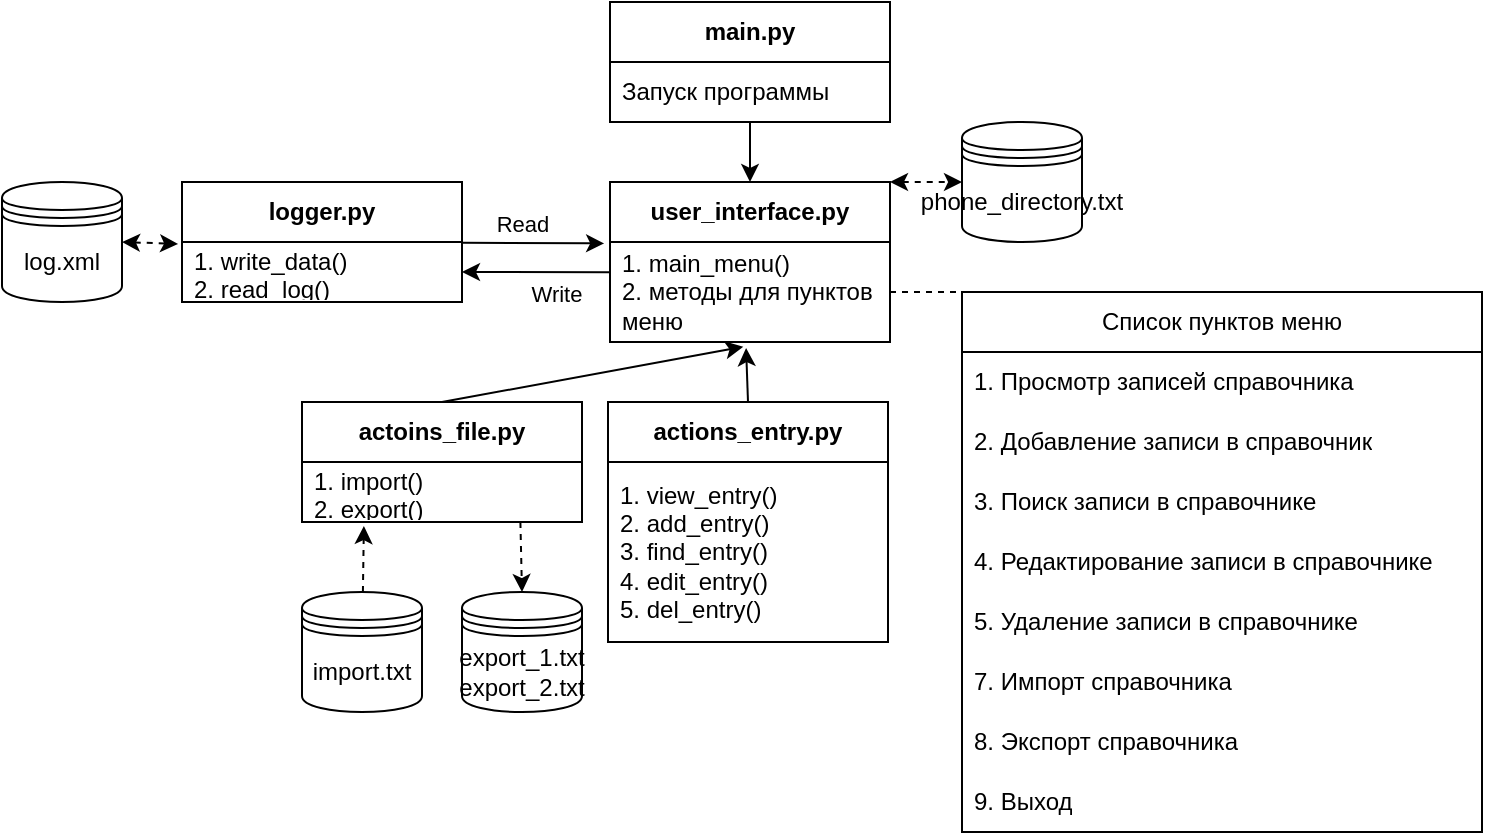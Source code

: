 <mxfile>
    <diagram id="xM1rpePmmJL-ayzc96pX" name="Page-1">
        <mxGraphModel dx="810" dy="535" grid="1" gridSize="10" guides="1" tooltips="1" connect="1" arrows="1" fold="1" page="1" pageScale="1" pageWidth="827" pageHeight="1169" math="0" shadow="0">
            <root>
                <mxCell id="0"/>
                <mxCell id="1" parent="0"/>
                <mxCell id="12" value="" style="edgeStyle=none;html=1;" edge="1" parent="1" source="6" target="10">
                    <mxGeometry relative="1" as="geometry"/>
                </mxCell>
                <mxCell id="6" value="&lt;span style=&quot;font-weight: 700;&quot;&gt;main.py&lt;/span&gt;" style="swimlane;fontStyle=0;childLayout=stackLayout;horizontal=1;startSize=30;horizontalStack=0;resizeParent=1;resizeParentMax=0;resizeLast=0;collapsible=1;marginBottom=0;whiteSpace=wrap;html=1;" vertex="1" parent="1">
                    <mxGeometry x="344" y="20" width="140" height="60" as="geometry"/>
                </mxCell>
                <mxCell id="8" value="Запуск программы" style="text;strokeColor=none;fillColor=none;align=left;verticalAlign=middle;spacingLeft=4;spacingRight=4;overflow=hidden;points=[[0,0.5],[1,0.5]];portConstraint=eastwest;rotatable=0;whiteSpace=wrap;html=1;" vertex="1" parent="6">
                    <mxGeometry y="30" width="140" height="30" as="geometry"/>
                </mxCell>
                <mxCell id="49" style="edgeStyle=none;html=1;exitX=1;exitY=0;exitDx=0;exitDy=0;entryX=0;entryY=0.5;entryDx=0;entryDy=0;dashed=1;startArrow=classic;startFill=1;endArrow=classic;endFill=1;" edge="1" parent="1" source="10" target="45">
                    <mxGeometry relative="1" as="geometry"/>
                </mxCell>
                <mxCell id="10" value="&lt;span style=&quot;font-weight: 700;&quot;&gt;user_interface.py&lt;/span&gt;" style="swimlane;fontStyle=0;childLayout=stackLayout;horizontal=1;startSize=30;horizontalStack=0;resizeParent=1;resizeParentMax=0;resizeLast=0;collapsible=1;marginBottom=0;whiteSpace=wrap;html=1;" vertex="1" parent="1">
                    <mxGeometry x="344" y="110" width="140" height="80" as="geometry"/>
                </mxCell>
                <mxCell id="11" value="1. main_menu()&lt;br&gt;2. методы для пунктов меню" style="text;strokeColor=none;fillColor=none;align=left;verticalAlign=middle;spacingLeft=4;spacingRight=4;overflow=hidden;points=[[0,0.5],[1,0.5]];portConstraint=eastwest;rotatable=0;whiteSpace=wrap;html=1;" vertex="1" parent="10">
                    <mxGeometry y="30" width="140" height="50" as="geometry"/>
                </mxCell>
                <mxCell id="35" style="edgeStyle=none;html=1;entryX=-0.021;entryY=0.014;entryDx=0;entryDy=0;entryPerimeter=0;startArrow=none;startFill=0;" edge="1" parent="1" source="13" target="11">
                    <mxGeometry relative="1" as="geometry"/>
                </mxCell>
                <mxCell id="36" value="Read" style="edgeLabel;html=1;align=center;verticalAlign=middle;resizable=0;points=[];" vertex="1" connectable="0" parent="35">
                    <mxGeometry x="-0.546" y="1" relative="1" as="geometry">
                        <mxPoint x="14" y="-9" as="offset"/>
                    </mxGeometry>
                </mxCell>
                <mxCell id="13" value="&lt;span style=&quot;font-weight: 700;&quot;&gt;logger.py&lt;/span&gt;" style="swimlane;fontStyle=0;childLayout=stackLayout;horizontal=1;startSize=30;horizontalStack=0;resizeParent=1;resizeParentMax=0;resizeLast=0;collapsible=1;marginBottom=0;whiteSpace=wrap;html=1;" vertex="1" parent="1">
                    <mxGeometry x="130" y="110" width="140" height="60" as="geometry"/>
                </mxCell>
                <mxCell id="14" value="1. write_data()&lt;br&gt;2. read_log()" style="text;strokeColor=none;fillColor=none;align=left;verticalAlign=middle;spacingLeft=4;spacingRight=4;overflow=hidden;points=[[0,0.5],[1,0.5]];portConstraint=eastwest;rotatable=0;whiteSpace=wrap;html=1;" vertex="1" parent="13">
                    <mxGeometry y="30" width="140" height="30" as="geometry"/>
                </mxCell>
                <mxCell id="40" style="edgeStyle=none;html=1;exitX=0.5;exitY=0;exitDx=0;exitDy=0;entryX=0.486;entryY=1.061;entryDx=0;entryDy=0;entryPerimeter=0;startArrow=none;startFill=0;" edge="1" parent="1" source="15" target="11">
                    <mxGeometry relative="1" as="geometry"/>
                </mxCell>
                <mxCell id="15" value="&lt;span style=&quot;font-weight: 700;&quot;&gt;actions_entry.py&lt;/span&gt;" style="swimlane;fontStyle=0;childLayout=stackLayout;horizontal=1;startSize=30;horizontalStack=0;resizeParent=1;resizeParentMax=0;resizeLast=0;collapsible=1;marginBottom=0;whiteSpace=wrap;html=1;" vertex="1" parent="1">
                    <mxGeometry x="343" y="220" width="140" height="120" as="geometry"/>
                </mxCell>
                <mxCell id="16" value="1. view_entry()&lt;br&gt;2. add_entry()&lt;br&gt;3. find_entry()&lt;br&gt;4. edit_entry()&lt;br&gt;5. del_entry()&lt;br&gt;" style="text;strokeColor=none;fillColor=none;align=left;verticalAlign=middle;spacingLeft=4;spacingRight=4;overflow=hidden;points=[[0,0.5],[1,0.5]];portConstraint=eastwest;rotatable=0;whiteSpace=wrap;html=1;" vertex="1" parent="15">
                    <mxGeometry y="30" width="140" height="90" as="geometry"/>
                </mxCell>
                <mxCell id="41" style="edgeStyle=none;html=1;exitX=0.5;exitY=0;exitDx=0;exitDy=0;entryX=0.476;entryY=1.048;entryDx=0;entryDy=0;entryPerimeter=0;startArrow=none;startFill=0;" edge="1" parent="1" source="17" target="11">
                    <mxGeometry relative="1" as="geometry"/>
                </mxCell>
                <mxCell id="51" style="edgeStyle=none;html=1;entryX=0.5;entryY=0;entryDx=0;entryDy=0;dashed=1;startArrow=none;startFill=0;endArrow=classic;endFill=1;exitX=0.78;exitY=1;exitDx=0;exitDy=0;exitPerimeter=0;" edge="1" parent="1" source="18" target="47">
                    <mxGeometry relative="1" as="geometry"/>
                </mxCell>
                <mxCell id="17" value="&lt;span style=&quot;font-weight: 700;&quot;&gt;actoins_file.py&lt;/span&gt;" style="swimlane;fontStyle=0;childLayout=stackLayout;horizontal=1;startSize=30;horizontalStack=0;resizeParent=1;resizeParentMax=0;resizeLast=0;collapsible=1;marginBottom=0;whiteSpace=wrap;html=1;" vertex="1" parent="1">
                    <mxGeometry x="190" y="220" width="140" height="60" as="geometry"/>
                </mxCell>
                <mxCell id="18" value="1. import()&lt;br&gt;2. export()" style="text;strokeColor=none;fillColor=none;align=left;verticalAlign=middle;spacingLeft=4;spacingRight=4;overflow=hidden;points=[[0,0.5],[1,0.5]];portConstraint=eastwest;rotatable=0;whiteSpace=wrap;html=1;" vertex="1" parent="17">
                    <mxGeometry y="30" width="140" height="30" as="geometry"/>
                </mxCell>
                <mxCell id="19" value="Список пунктов меню" style="swimlane;fontStyle=0;childLayout=stackLayout;horizontal=1;startSize=30;horizontalStack=0;resizeParent=1;resizeParentMax=0;resizeLast=0;collapsible=1;marginBottom=0;whiteSpace=wrap;html=1;" vertex="1" parent="1">
                    <mxGeometry x="520" y="165" width="260" height="270" as="geometry">
                        <mxRectangle x="610" y="150" width="60" height="30" as="alternateBounds"/>
                    </mxGeometry>
                </mxCell>
                <mxCell id="20" value="1. Просмотр записей справочника" style="text;strokeColor=none;fillColor=none;align=left;verticalAlign=middle;spacingLeft=4;spacingRight=4;overflow=hidden;points=[[0,0.5],[1,0.5]];portConstraint=eastwest;rotatable=0;whiteSpace=wrap;html=1;" vertex="1" parent="19">
                    <mxGeometry y="30" width="260" height="30" as="geometry"/>
                </mxCell>
                <mxCell id="21" value="2. Добавление записи в справочник" style="text;strokeColor=none;fillColor=none;align=left;verticalAlign=middle;spacingLeft=4;spacingRight=4;overflow=hidden;points=[[0,0.5],[1,0.5]];portConstraint=eastwest;rotatable=0;whiteSpace=wrap;html=1;" vertex="1" parent="19">
                    <mxGeometry y="60" width="260" height="30" as="geometry"/>
                </mxCell>
                <mxCell id="22" value="3. Поиск записи в справочнике" style="text;strokeColor=none;fillColor=none;align=left;verticalAlign=middle;spacingLeft=4;spacingRight=4;overflow=hidden;points=[[0,0.5],[1,0.5]];portConstraint=eastwest;rotatable=0;whiteSpace=wrap;html=1;" vertex="1" parent="19">
                    <mxGeometry y="90" width="260" height="30" as="geometry"/>
                </mxCell>
                <mxCell id="26" value="4. Редактирование записи в справочнике" style="text;strokeColor=none;fillColor=none;align=left;verticalAlign=middle;spacingLeft=4;spacingRight=4;overflow=hidden;points=[[0,0.5],[1,0.5]];portConstraint=eastwest;rotatable=0;whiteSpace=wrap;html=1;" vertex="1" parent="19">
                    <mxGeometry y="120" width="260" height="30" as="geometry"/>
                </mxCell>
                <mxCell id="27" value="5. Удаление записи в справочнике" style="text;strokeColor=none;fillColor=none;align=left;verticalAlign=middle;spacingLeft=4;spacingRight=4;overflow=hidden;points=[[0,0.5],[1,0.5]];portConstraint=eastwest;rotatable=0;whiteSpace=wrap;html=1;" vertex="1" parent="19">
                    <mxGeometry y="150" width="260" height="30" as="geometry"/>
                </mxCell>
                <mxCell id="28" value="7. Импорт справочника" style="text;strokeColor=none;fillColor=none;align=left;verticalAlign=middle;spacingLeft=4;spacingRight=4;overflow=hidden;points=[[0,0.5],[1,0.5]];portConstraint=eastwest;rotatable=0;whiteSpace=wrap;html=1;" vertex="1" parent="19">
                    <mxGeometry y="180" width="260" height="30" as="geometry"/>
                </mxCell>
                <mxCell id="29" value="8. Экспорт справочника" style="text;strokeColor=none;fillColor=none;align=left;verticalAlign=middle;spacingLeft=4;spacingRight=4;overflow=hidden;points=[[0,0.5],[1,0.5]];portConstraint=eastwest;rotatable=0;whiteSpace=wrap;html=1;" vertex="1" parent="19">
                    <mxGeometry y="210" width="260" height="30" as="geometry"/>
                </mxCell>
                <mxCell id="32" value="9. Выход" style="text;strokeColor=none;fillColor=none;align=left;verticalAlign=middle;spacingLeft=4;spacingRight=4;overflow=hidden;points=[[0,0.5],[1,0.5]];portConstraint=eastwest;rotatable=0;whiteSpace=wrap;html=1;" vertex="1" parent="19">
                    <mxGeometry y="240" width="260" height="30" as="geometry"/>
                </mxCell>
                <mxCell id="37" style="edgeStyle=none;html=1;exitX=0.003;exitY=0.303;exitDx=0;exitDy=0;entryX=1;entryY=0.5;entryDx=0;entryDy=0;startArrow=none;startFill=0;exitPerimeter=0;" edge="1" parent="1" source="11" target="14">
                    <mxGeometry relative="1" as="geometry"/>
                </mxCell>
                <mxCell id="39" value="Write" style="edgeLabel;html=1;align=center;verticalAlign=middle;resizable=0;points=[];" vertex="1" connectable="0" parent="37">
                    <mxGeometry x="-0.178" relative="1" as="geometry">
                        <mxPoint x="3" y="11" as="offset"/>
                    </mxGeometry>
                </mxCell>
                <mxCell id="42" style="edgeStyle=none;html=1;exitX=1;exitY=0.5;exitDx=0;exitDy=0;entryX=0;entryY=0;entryDx=0;entryDy=0;startArrow=none;startFill=0;endArrow=none;endFill=0;dashed=1;" edge="1" parent="1" source="11" target="19">
                    <mxGeometry relative="1" as="geometry"/>
                </mxCell>
                <mxCell id="45" value="phone_directory.txt" style="shape=datastore;whiteSpace=wrap;html=1;" vertex="1" parent="1">
                    <mxGeometry x="520" y="80" width="60" height="60" as="geometry"/>
                </mxCell>
                <mxCell id="50" value="" style="edgeStyle=none;html=1;dashed=1;startArrow=none;startFill=0;endArrow=classic;endFill=1;entryX=0.221;entryY=1.067;entryDx=0;entryDy=0;entryPerimeter=0;" edge="1" parent="1" source="46" target="18">
                    <mxGeometry relative="1" as="geometry"/>
                </mxCell>
                <mxCell id="46" value="import.txt" style="shape=datastore;whiteSpace=wrap;html=1;" vertex="1" parent="1">
                    <mxGeometry x="190" y="315" width="60" height="60" as="geometry"/>
                </mxCell>
                <mxCell id="47" value="export_1.txt&lt;br&gt;export_2.txt" style="shape=datastore;whiteSpace=wrap;html=1;" vertex="1" parent="1">
                    <mxGeometry x="270" y="315" width="60" height="60" as="geometry"/>
                </mxCell>
                <mxCell id="52" style="edgeStyle=none;html=1;exitX=1;exitY=0.5;exitDx=0;exitDy=0;entryX=-0.014;entryY=0.033;entryDx=0;entryDy=0;entryPerimeter=0;dashed=1;startArrow=classic;startFill=1;endArrow=classic;endFill=1;" edge="1" parent="1" source="48" target="14">
                    <mxGeometry relative="1" as="geometry"/>
                </mxCell>
                <mxCell id="48" value="log.xml" style="shape=datastore;whiteSpace=wrap;html=1;" vertex="1" parent="1">
                    <mxGeometry x="40" y="110" width="60" height="60" as="geometry"/>
                </mxCell>
            </root>
        </mxGraphModel>
    </diagram>
</mxfile>